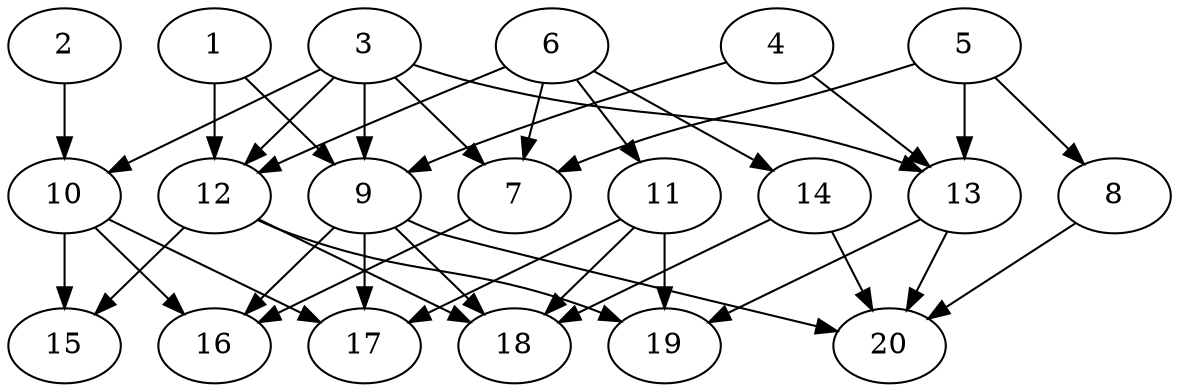 // DAG automatically generated by daggen at Wed Jul 24 22:02:40 2019
// ./daggen --dot -n 20 --ccr 0.5 --fat 0.6 --regular 0.5 --density 0.5 --mindata 5242880 --maxdata 52428800 
digraph G {
  1 [size="95115264", alpha="0.15", expect_size="47557632"] 
  1 -> 9 [size ="47557632"]
  1 -> 12 [size ="47557632"]
  2 [size="10625024", alpha="0.16", expect_size="5312512"] 
  2 -> 10 [size ="5312512"]
  3 [size="51456000", alpha="0.17", expect_size="25728000"] 
  3 -> 7 [size ="25728000"]
  3 -> 9 [size ="25728000"]
  3 -> 10 [size ="25728000"]
  3 -> 12 [size ="25728000"]
  3 -> 13 [size ="25728000"]
  4 [size="84193280", alpha="0.17", expect_size="42096640"] 
  4 -> 9 [size ="42096640"]
  4 -> 13 [size ="42096640"]
  5 [size="44066816", alpha="0.13", expect_size="22033408"] 
  5 -> 7 [size ="22033408"]
  5 -> 8 [size ="22033408"]
  5 -> 13 [size ="22033408"]
  6 [size="28524544", alpha="0.03", expect_size="14262272"] 
  6 -> 7 [size ="14262272"]
  6 -> 11 [size ="14262272"]
  6 -> 12 [size ="14262272"]
  6 -> 14 [size ="14262272"]
  7 [size="45441024", alpha="0.08", expect_size="22720512"] 
  7 -> 16 [size ="22720512"]
  8 [size="34656256", alpha="0.03", expect_size="17328128"] 
  8 -> 20 [size ="17328128"]
  9 [size="82305024", alpha="0.12", expect_size="41152512"] 
  9 -> 16 [size ="41152512"]
  9 -> 17 [size ="41152512"]
  9 -> 18 [size ="41152512"]
  9 -> 20 [size ="41152512"]
  10 [size="21860352", alpha="0.09", expect_size="10930176"] 
  10 -> 15 [size ="10930176"]
  10 -> 16 [size ="10930176"]
  10 -> 17 [size ="10930176"]
  11 [size="88576000", alpha="0.01", expect_size="44288000"] 
  11 -> 17 [size ="44288000"]
  11 -> 18 [size ="44288000"]
  11 -> 19 [size ="44288000"]
  12 [size="65738752", alpha="0.11", expect_size="32869376"] 
  12 -> 15 [size ="32869376"]
  12 -> 18 [size ="32869376"]
  12 -> 19 [size ="32869376"]
  13 [size="45633536", alpha="0.01", expect_size="22816768"] 
  13 -> 19 [size ="22816768"]
  13 -> 20 [size ="22816768"]
  14 [size="32708608", alpha="0.19", expect_size="16354304"] 
  14 -> 18 [size ="16354304"]
  14 -> 20 [size ="16354304"]
  15 [size="16859136", alpha="0.03", expect_size="8429568"] 
  16 [size="79566848", alpha="0.05", expect_size="39783424"] 
  17 [size="94126080", alpha="0.20", expect_size="47063040"] 
  18 [size="37939200", alpha="0.16", expect_size="18969600"] 
  19 [size="52350976", alpha="0.18", expect_size="26175488"] 
  20 [size="13424640", alpha="0.13", expect_size="6712320"] 
}

